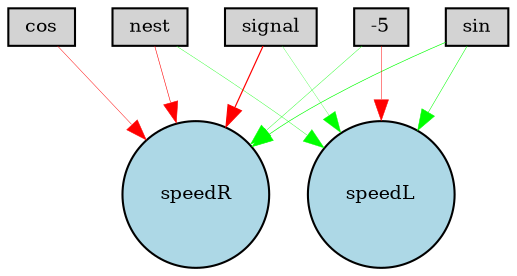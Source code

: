 digraph {
	node [fontsize=9 height=0.2 shape=circle width=0.2]
	cos [fillcolor=lightgray shape=box style=filled]
	sin [fillcolor=lightgray shape=box style=filled]
	nest [fillcolor=lightgray shape=box style=filled]
	signal [fillcolor=lightgray shape=box style=filled]
	-5 [fillcolor=lightgray shape=box style=filled]
	speedL [fillcolor=lightblue style=filled]
	speedR [fillcolor=lightblue style=filled]
	-5 -> speedL [color=red penwidth=0.2305271164515521 style=solid]
	nest -> speedR [color=red penwidth=0.2710309786046894 style=solid]
	sin -> speedR [color=green penwidth=0.3088191847618958 style=solid]
	-5 -> speedR [color=green penwidth=0.18133025688070306 style=solid]
	signal -> speedR [color=red penwidth=0.5737348320879228 style=solid]
	sin -> speedL [color=green penwidth=0.2496512638125478 style=solid]
	signal -> speedL [color=green penwidth=0.13316500877676063 style=solid]
	cos -> speedR [color=red penwidth=0.21827993602831774 style=solid]
	nest -> speedL [color=green penwidth=0.1767675730869534 style=solid]
}
